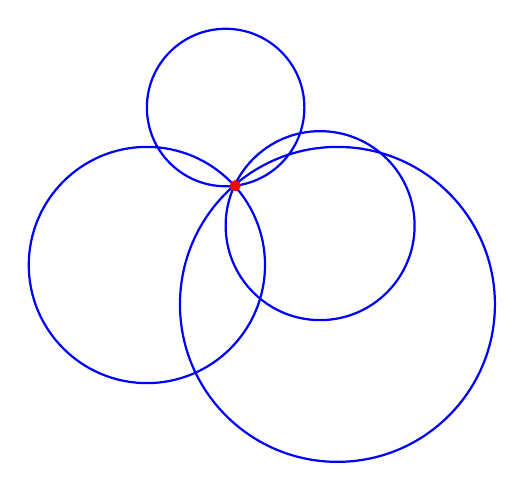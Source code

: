 \begin{tikzpicture}[scale=1]

 \draw[thick, blue] (0,0) circle (1 cm);
 \draw[thick, blue] (-1,-2) circle (1.5 cm);
 \draw[thick, blue] (1.42,-2.5) circle (2 cm);
 \draw[thick, blue] (1.2,-1.5) circle (1.2 cm);
  \coordinate (A)  at (277:1);
  \fill[red] (A) circle (2pt);

%   \coordinate (B)  at (210:1);
%   \fill[blue] (B) circle (3pt);
\end{tikzpicture}

